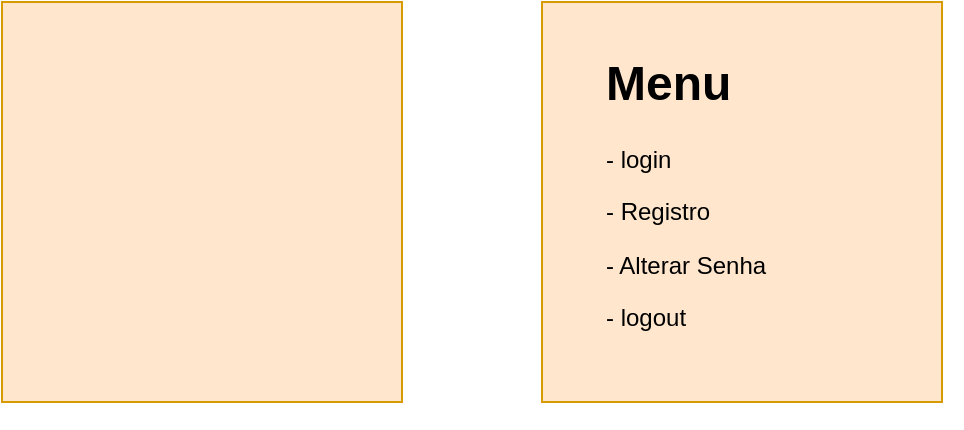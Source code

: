 <mxfile version="26.1.1">
  <diagram name="Página-1" id="8Z-ygHgACV3D4-BR4D8a">
    <mxGraphModel dx="1588" dy="840" grid="1" gridSize="10" guides="1" tooltips="1" connect="1" arrows="1" fold="1" page="1" pageScale="1" pageWidth="827" pageHeight="1169" math="0" shadow="0">
      <root>
        <mxCell id="0" />
        <mxCell id="1" parent="0" />
        <mxCell id="m1IpHf4A6ZVQuyVZRS_Q-1" value="" style="whiteSpace=wrap;html=1;aspect=fixed;fillColor=#ffe6cc;strokeColor=#d79b00;" vertex="1" parent="1">
          <mxGeometry x="320" y="130" width="200" height="200" as="geometry" />
        </mxCell>
        <mxCell id="m1IpHf4A6ZVQuyVZRS_Q-6" value="&lt;h1 style=&quot;margin-top: 0px;&quot;&gt;Menu&lt;/h1&gt;&lt;p&gt;- login&lt;/p&gt;&lt;p&gt;- Registro&lt;/p&gt;&lt;p&gt;- Alterar Senha&amp;nbsp;&lt;/p&gt;&lt;p&gt;- logout&lt;/p&gt;" style="text;html=1;whiteSpace=wrap;overflow=hidden;rounded=0;" vertex="1" parent="1">
          <mxGeometry x="350" y="150" width="180" height="190" as="geometry" />
        </mxCell>
        <mxCell id="m1IpHf4A6ZVQuyVZRS_Q-8" value="" style="whiteSpace=wrap;html=1;aspect=fixed;fillColor=#ffe6cc;strokeColor=#d79b00;" vertex="1" parent="1">
          <mxGeometry x="50" y="130" width="200" height="200" as="geometry" />
        </mxCell>
      </root>
    </mxGraphModel>
  </diagram>
</mxfile>
